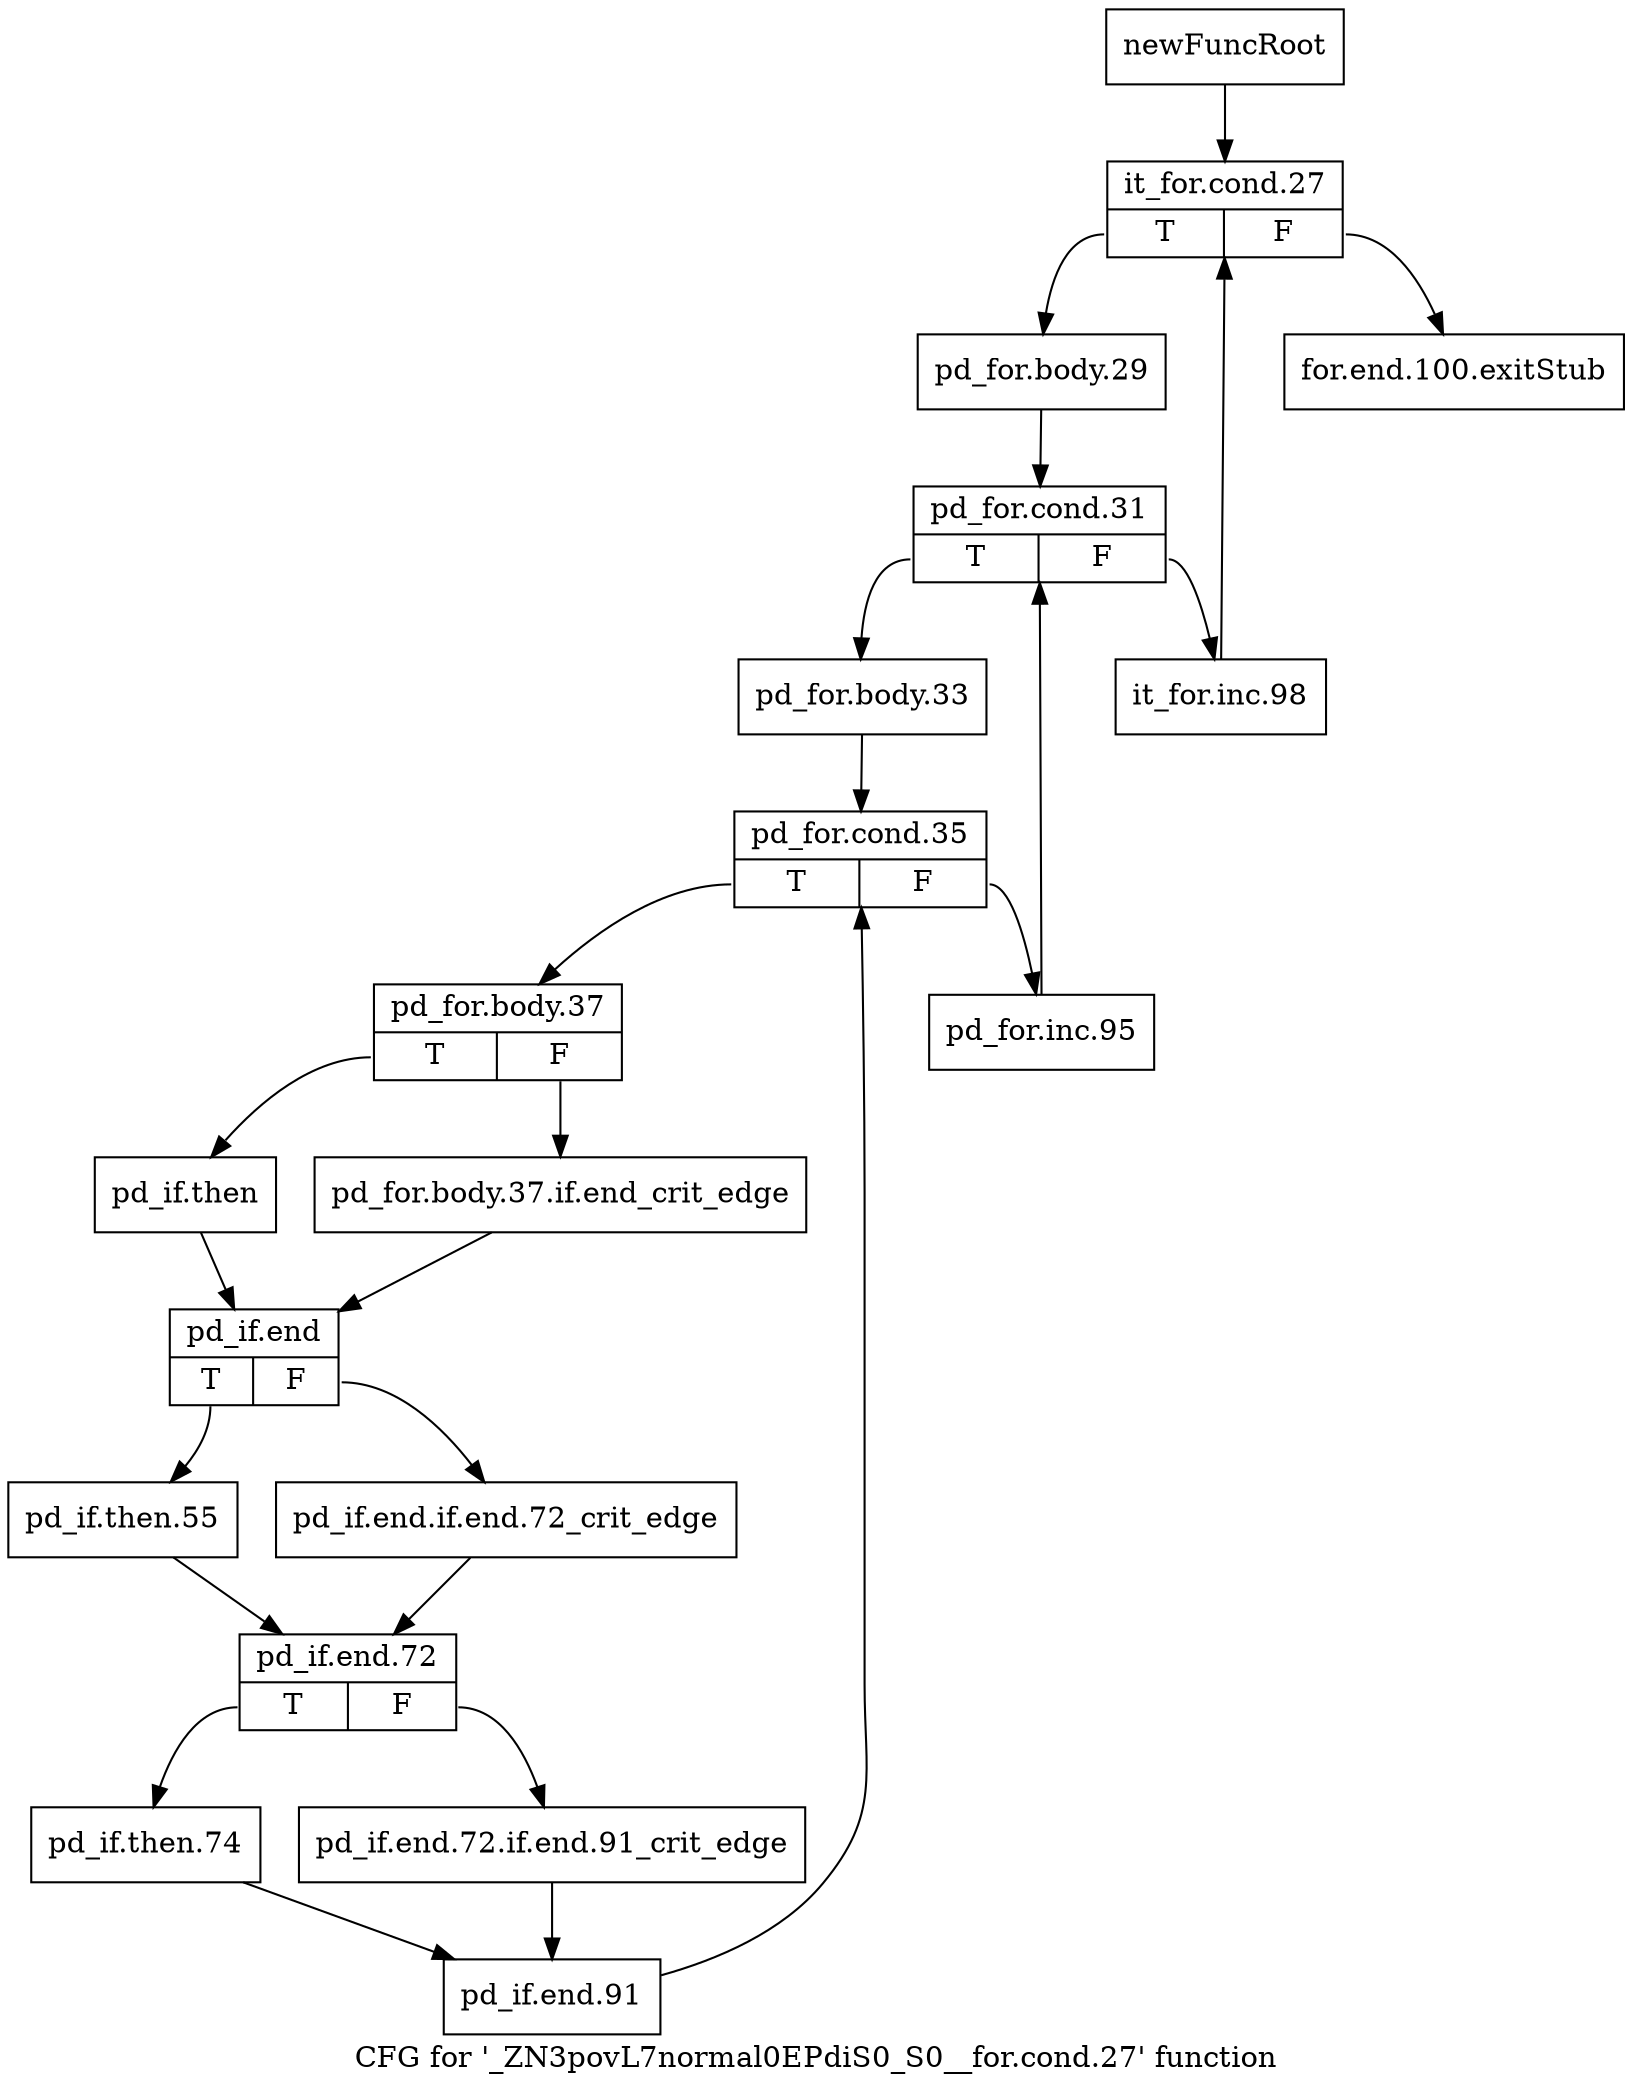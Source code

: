 digraph "CFG for '_ZN3povL7normal0EPdiS0_S0__for.cond.27' function" {
	label="CFG for '_ZN3povL7normal0EPdiS0_S0__for.cond.27' function";

	Node0x2a1ba00 [shape=record,label="{newFuncRoot}"];
	Node0x2a1ba00 -> Node0x2a1baa0;
	Node0x2a1ba50 [shape=record,label="{for.end.100.exitStub}"];
	Node0x2a1baa0 [shape=record,label="{it_for.cond.27|{<s0>T|<s1>F}}"];
	Node0x2a1baa0:s0 -> Node0x2a1baf0;
	Node0x2a1baa0:s1 -> Node0x2a1ba50;
	Node0x2a1baf0 [shape=record,label="{pd_for.body.29}"];
	Node0x2a1baf0 -> Node0x2a1bb40;
	Node0x2a1bb40 [shape=record,label="{pd_for.cond.31|{<s0>T|<s1>F}}"];
	Node0x2a1bb40:s0 -> Node0x2a1bbe0;
	Node0x2a1bb40:s1 -> Node0x2a1bb90;
	Node0x2a1bb90 [shape=record,label="{it_for.inc.98}"];
	Node0x2a1bb90 -> Node0x2a1baa0;
	Node0x2a1bbe0 [shape=record,label="{pd_for.body.33}"];
	Node0x2a1bbe0 -> Node0x2a1bc30;
	Node0x2a1bc30 [shape=record,label="{pd_for.cond.35|{<s0>T|<s1>F}}"];
	Node0x2a1bc30:s0 -> Node0x2a1bcd0;
	Node0x2a1bc30:s1 -> Node0x2a1bc80;
	Node0x2a1bc80 [shape=record,label="{pd_for.inc.95}"];
	Node0x2a1bc80 -> Node0x2a1bb40;
	Node0x2a1bcd0 [shape=record,label="{pd_for.body.37|{<s0>T|<s1>F}}"];
	Node0x2a1bcd0:s0 -> Node0x2a1bd70;
	Node0x2a1bcd0:s1 -> Node0x2a1bd20;
	Node0x2a1bd20 [shape=record,label="{pd_for.body.37.if.end_crit_edge}"];
	Node0x2a1bd20 -> Node0x2a1bdc0;
	Node0x2a1bd70 [shape=record,label="{pd_if.then}"];
	Node0x2a1bd70 -> Node0x2a1bdc0;
	Node0x2a1bdc0 [shape=record,label="{pd_if.end|{<s0>T|<s1>F}}"];
	Node0x2a1bdc0:s0 -> Node0x2a1be60;
	Node0x2a1bdc0:s1 -> Node0x2a1be10;
	Node0x2a1be10 [shape=record,label="{pd_if.end.if.end.72_crit_edge}"];
	Node0x2a1be10 -> Node0x2a1beb0;
	Node0x2a1be60 [shape=record,label="{pd_if.then.55}"];
	Node0x2a1be60 -> Node0x2a1beb0;
	Node0x2a1beb0 [shape=record,label="{pd_if.end.72|{<s0>T|<s1>F}}"];
	Node0x2a1beb0:s0 -> Node0x2a1bf50;
	Node0x2a1beb0:s1 -> Node0x2a1bf00;
	Node0x2a1bf00 [shape=record,label="{pd_if.end.72.if.end.91_crit_edge}"];
	Node0x2a1bf00 -> Node0x2a1bfa0;
	Node0x2a1bf50 [shape=record,label="{pd_if.then.74}"];
	Node0x2a1bf50 -> Node0x2a1bfa0;
	Node0x2a1bfa0 [shape=record,label="{pd_if.end.91}"];
	Node0x2a1bfa0 -> Node0x2a1bc30;
}
